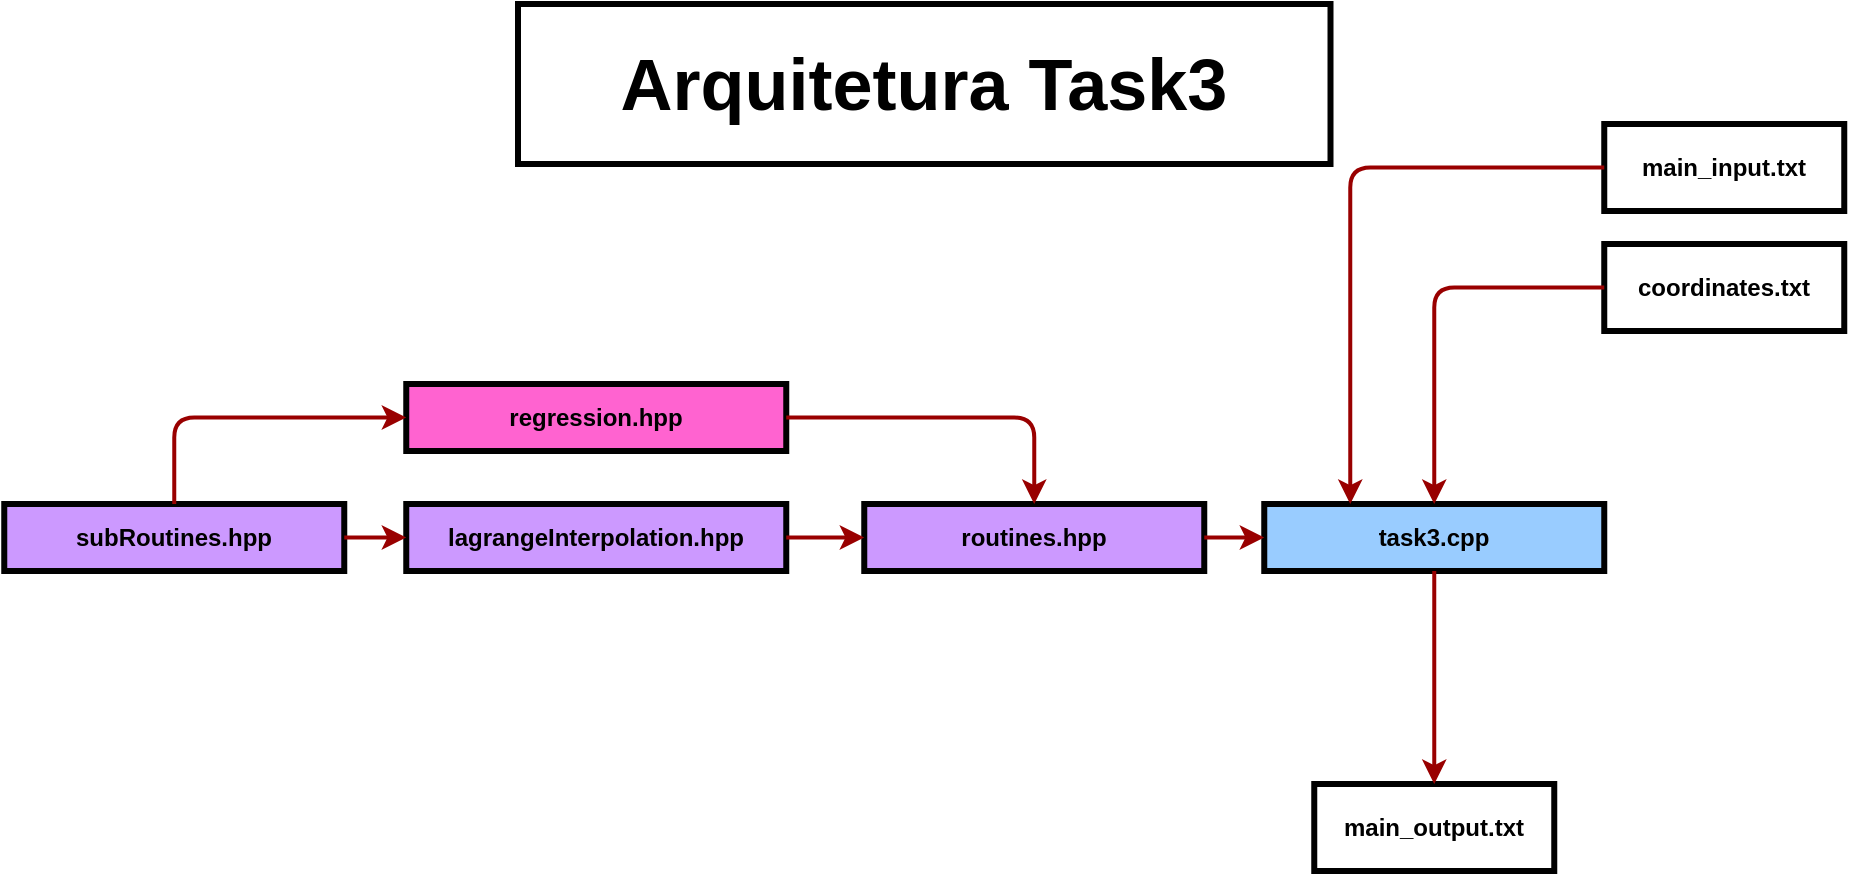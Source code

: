 <mxfile version="14.9.9" type="device"><diagram name="Page-1" id="c7558073-3199-34d8-9f00-42111426c3f3"><mxGraphModel dx="2248" dy="1906" grid="1" gridSize="10" guides="1" tooltips="1" connect="1" arrows="1" fold="1" page="1" pageScale="1" pageWidth="826" pageHeight="1169" background="#ffffff" math="0" shadow="0"><root><mxCell id="0"/><mxCell id="1" parent="0"/><mxCell id="huMzja5nomt2d3DyqDrm-98" value="main_input.txt" style="whiteSpace=wrap;align=center;verticalAlign=middle;fontStyle=1;strokeWidth=3;fillColor=#FFFFFF;" parent="1" vertex="1"><mxGeometry x="713.13" y="-90" width="120" height="43.5" as="geometry"/></mxCell><mxCell id="huMzja5nomt2d3DyqDrm-154" value="&lt;b&gt;&lt;font style=&quot;font-size: 36px&quot;&gt;Arquitetura Task3&lt;/font&gt;&lt;/b&gt;" style="text;html=1;fillColor=none;align=center;verticalAlign=middle;whiteSpace=wrap;rounded=0;strokeColor=#000000;strokeWidth=3;perimeterSpacing=0;" parent="1" vertex="1"><mxGeometry x="170" y="-150" width="406.25" height="80" as="geometry"/></mxCell><mxCell id="pPMHQLE8d9UHUrlJt_Vo-11" value="routines.hpp" style="whiteSpace=wrap;align=center;verticalAlign=middle;fontStyle=1;strokeWidth=3;fillColor=#CC99FF;" parent="1" vertex="1"><mxGeometry x="343.13" y="100" width="170" height="33.5" as="geometry"/></mxCell><mxCell id="pPMHQLE8d9UHUrlJt_Vo-12" value="lagrangeInterpolation.hpp" style="whiteSpace=wrap;align=center;verticalAlign=middle;fontStyle=1;strokeWidth=3;fillColor=#CC99FF;" parent="1" vertex="1"><mxGeometry x="114.13" y="100" width="190" height="33.5" as="geometry"/></mxCell><mxCell id="pPMHQLE8d9UHUrlJt_Vo-14" value="task3.cpp" style="whiteSpace=wrap;align=center;verticalAlign=middle;fontStyle=1;strokeWidth=3;fillColor=#99CCFF;" parent="1" vertex="1"><mxGeometry x="543.13" y="100" width="170" height="33.5" as="geometry"/></mxCell><mxCell id="pPMHQLE8d9UHUrlJt_Vo-20" value="" style="edgeStyle=elbowEdgeStyle;elbow=horizontal;strokeColor=#990000;strokeWidth=2;entryX=0;entryY=0.5;entryDx=0;entryDy=0;startArrow=none;startFill=0;exitX=1;exitY=0.5;exitDx=0;exitDy=0;" parent="1" source="pPMHQLE8d9UHUrlJt_Vo-11" target="pPMHQLE8d9UHUrlJt_Vo-14" edge="1"><mxGeometry width="100" height="100" relative="1" as="geometry"><mxPoint x="473.13" y="16.75" as="sourcePoint"/><mxPoint x="473.13" y="61.25" as="targetPoint"/><Array as="points"><mxPoint x="533.13" y="110"/><mxPoint x="515.13" y="52"/><mxPoint x="565.13" y="52"/><mxPoint x="878.13" y="53.25"/><mxPoint x="875.13" y="22.91"/></Array></mxGeometry></mxCell><mxCell id="NTIttOwzKOMbTBeF0Uds-1" value="regression.hpp" style="whiteSpace=wrap;align=center;verticalAlign=middle;fontStyle=1;strokeWidth=3;fillColor=#FF63D0;" vertex="1" parent="1"><mxGeometry x="114.13" y="40" width="190" height="33.5" as="geometry"/></mxCell><mxCell id="NTIttOwzKOMbTBeF0Uds-5" value="subRoutines.hpp" style="whiteSpace=wrap;align=center;verticalAlign=middle;fontStyle=1;strokeWidth=3;fillColor=#CC99FF;" vertex="1" parent="1"><mxGeometry x="-86.87" y="100" width="170" height="33.5" as="geometry"/></mxCell><mxCell id="NTIttOwzKOMbTBeF0Uds-6" value="" style="edgeStyle=elbowEdgeStyle;elbow=horizontal;strokeColor=#990000;strokeWidth=2;startArrow=none;startFill=0;entryX=0.5;entryY=0;entryDx=0;entryDy=0;exitX=1;exitY=0.5;exitDx=0;exitDy=0;" edge="1" parent="1" source="NTIttOwzKOMbTBeF0Uds-1" target="pPMHQLE8d9UHUrlJt_Vo-11"><mxGeometry width="100" height="100" relative="1" as="geometry"><mxPoint x="333.13" y="20.0" as="sourcePoint"/><mxPoint x="413.13" y="20.25" as="targetPoint"/><Array as="points"><mxPoint x="428.13" y="80"/><mxPoint x="768.13" y="48.5"/><mxPoint x="765.13" y="18.16"/></Array></mxGeometry></mxCell><mxCell id="NTIttOwzKOMbTBeF0Uds-9" value="" style="edgeStyle=elbowEdgeStyle;elbow=horizontal;strokeColor=#990000;strokeWidth=2;startArrow=none;startFill=0;entryX=0;entryY=0.5;entryDx=0;entryDy=0;exitX=1;exitY=0.5;exitDx=0;exitDy=0;" edge="1" parent="1" source="pPMHQLE8d9UHUrlJt_Vo-12" target="pPMHQLE8d9UHUrlJt_Vo-11"><mxGeometry width="100" height="100" relative="1" as="geometry"><mxPoint x="-46.87" y="-103.59" as="sourcePoint"/><mxPoint x="33.13" y="-103.34" as="targetPoint"/><Array as="points"><mxPoint x="323.13" y="117"/><mxPoint x="388.13" y="-75.09"/><mxPoint x="385.13" y="-105.43"/></Array></mxGeometry></mxCell><mxCell id="NTIttOwzKOMbTBeF0Uds-10" value="" style="edgeStyle=elbowEdgeStyle;elbow=horizontal;strokeColor=#990000;strokeWidth=2;startArrow=none;startFill=0;entryX=0;entryY=0.5;entryDx=0;entryDy=0;exitX=1;exitY=0.5;exitDx=0;exitDy=0;" edge="1" parent="1" source="NTIttOwzKOMbTBeF0Uds-5" target="pPMHQLE8d9UHUrlJt_Vo-12"><mxGeometry width="100" height="100" relative="1" as="geometry"><mxPoint x="-36.87" y="-93.59" as="sourcePoint"/><mxPoint x="43.13" y="-93.34" as="targetPoint"/><Array as="points"><mxPoint x="103.13" y="117"/><mxPoint x="398.13" y="-65.09"/><mxPoint x="395.13" y="-95.43"/></Array></mxGeometry></mxCell><mxCell id="NTIttOwzKOMbTBeF0Uds-11" value="" style="edgeStyle=elbowEdgeStyle;elbow=horizontal;strokeColor=#990000;strokeWidth=2;startArrow=none;startFill=0;entryX=0;entryY=0.5;entryDx=0;entryDy=0;exitX=0.5;exitY=0;exitDx=0;exitDy=0;" edge="1" parent="1" source="NTIttOwzKOMbTBeF0Uds-5" target="NTIttOwzKOMbTBeF0Uds-1"><mxGeometry width="100" height="100" relative="1" as="geometry"><mxPoint x="-26.87" y="-83.59" as="sourcePoint"/><mxPoint x="53.13" y="-83.34" as="targetPoint"/><Array as="points"><mxPoint x="-1.87" y="80"/><mxPoint x="408.13" y="-55.09"/><mxPoint x="405.13" y="-85.43"/></Array></mxGeometry></mxCell><mxCell id="NTIttOwzKOMbTBeF0Uds-14" value="main_output.txt" style="whiteSpace=wrap;align=center;verticalAlign=middle;fontStyle=1;strokeWidth=3;fillColor=#FFFFFF;" vertex="1" parent="1"><mxGeometry x="568.13" y="240" width="120" height="43.5" as="geometry"/></mxCell><mxCell id="NTIttOwzKOMbTBeF0Uds-15" value="coordinates.txt" style="whiteSpace=wrap;align=center;verticalAlign=middle;fontStyle=1;strokeWidth=3;fillColor=#FFFFFF;" vertex="1" parent="1"><mxGeometry x="713.13" y="-30" width="120" height="43.5" as="geometry"/></mxCell><mxCell id="NTIttOwzKOMbTBeF0Uds-18" value="" style="edgeStyle=elbowEdgeStyle;elbow=horizontal;strokeColor=#990000;strokeWidth=2;startArrow=none;startFill=0;entryX=0.5;entryY=0;entryDx=0;entryDy=0;exitX=0;exitY=0.5;exitDx=0;exitDy=0;" edge="1" parent="1" source="NTIttOwzKOMbTBeF0Uds-15" target="pPMHQLE8d9UHUrlJt_Vo-14"><mxGeometry width="100" height="100" relative="1" as="geometry"><mxPoint x="523.13" y="-100" as="sourcePoint"/><mxPoint x="603.13" y="-99.75" as="targetPoint"/><Array as="points"><mxPoint x="628.13" y="10"/><mxPoint x="958.13" y="-71.5"/><mxPoint x="955.13" y="-101.84"/></Array></mxGeometry></mxCell><mxCell id="NTIttOwzKOMbTBeF0Uds-19" value="" style="edgeStyle=elbowEdgeStyle;elbow=horizontal;strokeColor=#990000;strokeWidth=2;startArrow=none;startFill=0;entryX=0.25;entryY=0;entryDx=0;entryDy=0;exitX=0;exitY=0.5;exitDx=0;exitDy=0;" edge="1" parent="1" source="huMzja5nomt2d3DyqDrm-98" target="pPMHQLE8d9UHUrlJt_Vo-14"><mxGeometry width="100" height="100" relative="1" as="geometry"><mxPoint x="533.13" y="-90" as="sourcePoint"/><mxPoint x="613.13" y="-89.75" as="targetPoint"/><Array as="points"><mxPoint x="586.13" y="20"/><mxPoint x="968.13" y="-61.5"/><mxPoint x="965.13" y="-91.84"/></Array></mxGeometry></mxCell><mxCell id="NTIttOwzKOMbTBeF0Uds-22" value="" style="edgeStyle=elbowEdgeStyle;elbow=horizontal;strokeColor=#990000;strokeWidth=2;startArrow=none;startFill=0;entryX=0.5;entryY=0;entryDx=0;entryDy=0;exitX=0.5;exitY=1;exitDx=0;exitDy=0;" edge="1" parent="1" source="pPMHQLE8d9UHUrlJt_Vo-14" target="NTIttOwzKOMbTBeF0Uds-14"><mxGeometry width="100" height="100" relative="1" as="geometry"><mxPoint x="543.13" y="193.5" as="sourcePoint"/><mxPoint x="623.13" y="193.75" as="targetPoint"/><Array as="points"><mxPoint x="628.13" y="190"/><mxPoint x="978.13" y="222"/><mxPoint x="975.13" y="191.66"/></Array></mxGeometry></mxCell></root></mxGraphModel></diagram></mxfile>